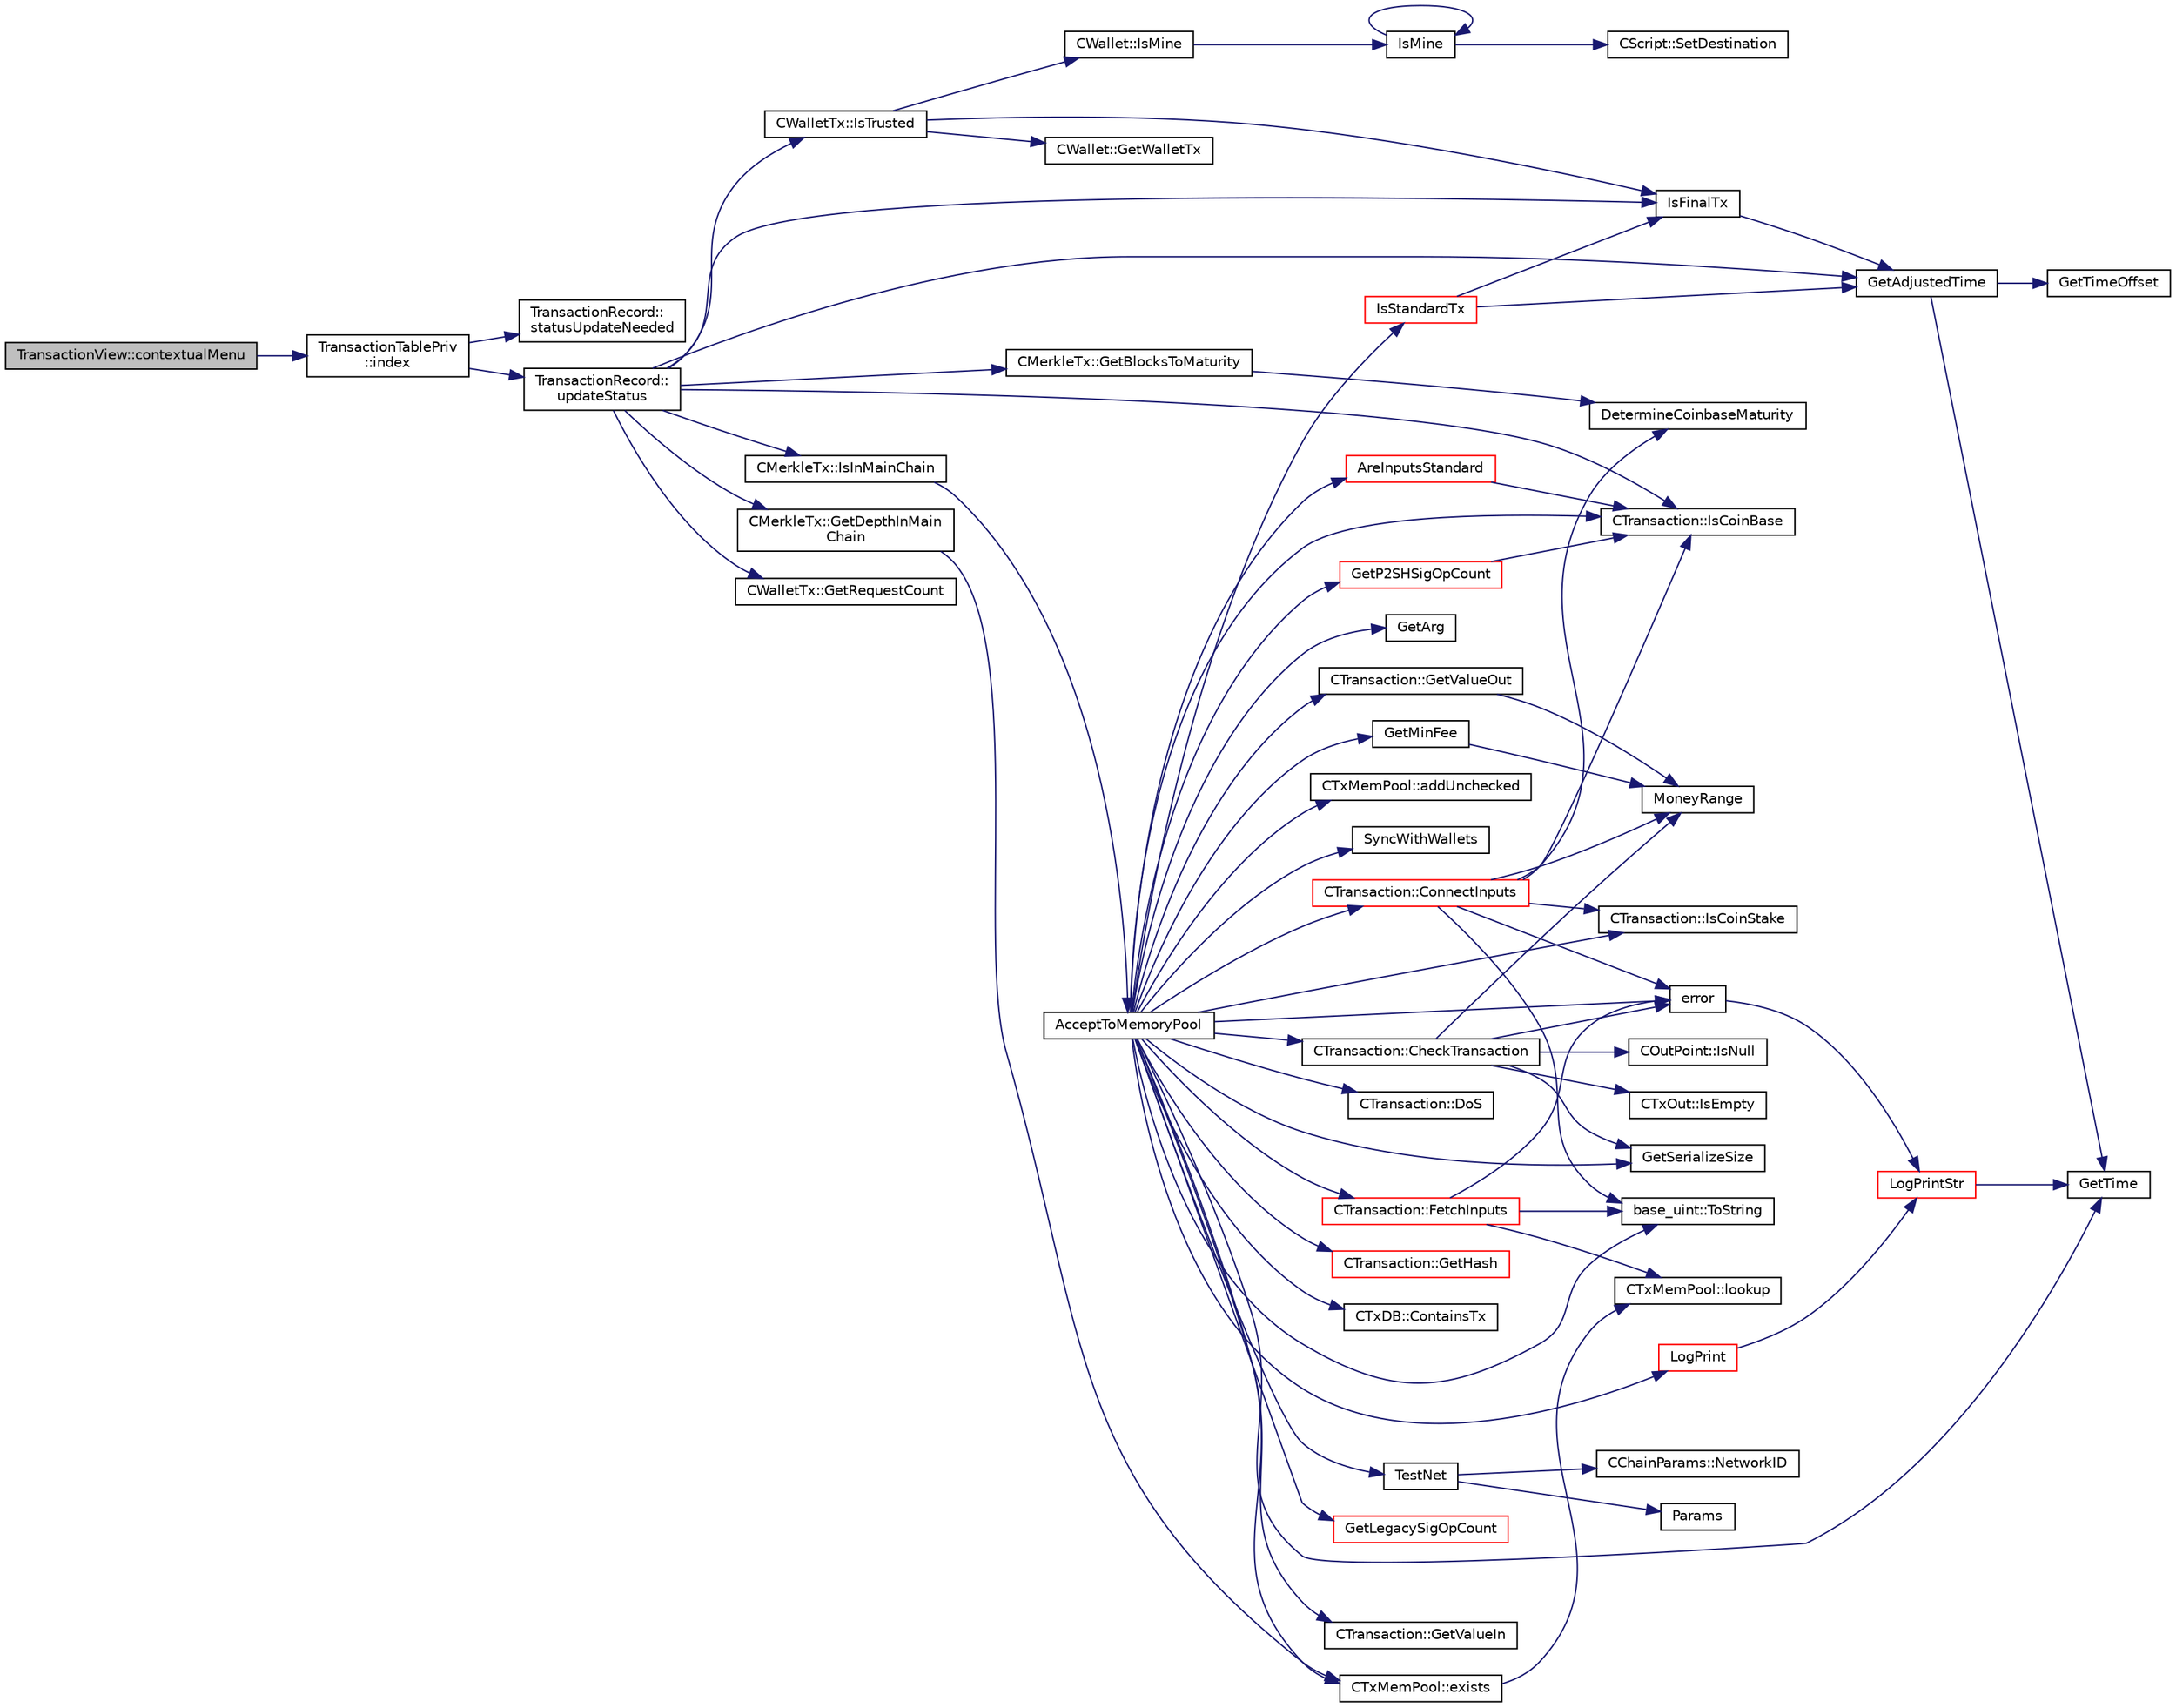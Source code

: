 digraph "TransactionView::contextualMenu"
{
  edge [fontname="Helvetica",fontsize="10",labelfontname="Helvetica",labelfontsize="10"];
  node [fontname="Helvetica",fontsize="10",shape=record];
  rankdir="LR";
  Node402 [label="TransactionView::contextualMenu",height=0.2,width=0.4,color="black", fillcolor="grey75", style="filled", fontcolor="black"];
  Node402 -> Node403 [color="midnightblue",fontsize="10",style="solid",fontname="Helvetica"];
  Node403 [label="TransactionTablePriv\l::index",height=0.2,width=0.4,color="black", fillcolor="white", style="filled",URL="$d2/ddb/class_transaction_table_priv.html#ac692aa6aa7820e80accc971c70e0fae5"];
  Node403 -> Node404 [color="midnightblue",fontsize="10",style="solid",fontname="Helvetica"];
  Node404 [label="TransactionRecord::\lstatusUpdateNeeded",height=0.2,width=0.4,color="black", fillcolor="white", style="filled",URL="$d1/da7/class_transaction_record.html#aaca6757b7b300151694021be6af18d11",tooltip="Return whether a status update is needed. "];
  Node403 -> Node405 [color="midnightblue",fontsize="10",style="solid",fontname="Helvetica"];
  Node405 [label="TransactionRecord::\lupdateStatus",height=0.2,width=0.4,color="black", fillcolor="white", style="filled",URL="$d1/da7/class_transaction_record.html#a9b643dd885a790ae511705a1446556be",tooltip="Update status from core wallet tx. "];
  Node405 -> Node406 [color="midnightblue",fontsize="10",style="solid",fontname="Helvetica"];
  Node406 [label="CTransaction::IsCoinBase",height=0.2,width=0.4,color="black", fillcolor="white", style="filled",URL="$df/d43/class_c_transaction.html#a96256e8ac1bf79ad9c057e48c41132dd"];
  Node405 -> Node407 [color="midnightblue",fontsize="10",style="solid",fontname="Helvetica"];
  Node407 [label="CWalletTx::IsTrusted",height=0.2,width=0.4,color="black", fillcolor="white", style="filled",URL="$d6/d53/class_c_wallet_tx.html#a71efb0d5b5def8ae00a1d74b8741bfcb"];
  Node407 -> Node408 [color="midnightblue",fontsize="10",style="solid",fontname="Helvetica"];
  Node408 [label="IsFinalTx",height=0.2,width=0.4,color="black", fillcolor="white", style="filled",URL="$df/d0a/main_8cpp.html#adc332cd7ac94e639bb4239618341be19"];
  Node408 -> Node409 [color="midnightblue",fontsize="10",style="solid",fontname="Helvetica"];
  Node409 [label="GetAdjustedTime",height=0.2,width=0.4,color="black", fillcolor="white", style="filled",URL="$df/d2d/util_8cpp.html#a09f81b9c7650f898cf3cf305b87547e6"];
  Node409 -> Node410 [color="midnightblue",fontsize="10",style="solid",fontname="Helvetica"];
  Node410 [label="GetTime",height=0.2,width=0.4,color="black", fillcolor="white", style="filled",URL="$df/d2d/util_8cpp.html#a46fac5fba8ba905b5f9acb364f5d8c6f"];
  Node409 -> Node411 [color="midnightblue",fontsize="10",style="solid",fontname="Helvetica"];
  Node411 [label="GetTimeOffset",height=0.2,width=0.4,color="black", fillcolor="white", style="filled",URL="$df/d2d/util_8cpp.html#a50ca5344c75631267633f15cfe5e983e"];
  Node407 -> Node412 [color="midnightblue",fontsize="10",style="solid",fontname="Helvetica"];
  Node412 [label="CWallet::GetWalletTx",height=0.2,width=0.4,color="black", fillcolor="white", style="filled",URL="$d2/de5/class_c_wallet.html#ac496716bb889a5934fa27398aeb2330a"];
  Node407 -> Node413 [color="midnightblue",fontsize="10",style="solid",fontname="Helvetica"];
  Node413 [label="CWallet::IsMine",height=0.2,width=0.4,color="black", fillcolor="white", style="filled",URL="$d2/de5/class_c_wallet.html#a4eada57edc1c443564b8cc9b853d955c"];
  Node413 -> Node414 [color="midnightblue",fontsize="10",style="solid",fontname="Helvetica"];
  Node414 [label="IsMine",height=0.2,width=0.4,color="black", fillcolor="white", style="filled",URL="$dd/d0f/script_8cpp.html#adc59cf67d903c1ba1ef225561b85bfce"];
  Node414 -> Node415 [color="midnightblue",fontsize="10",style="solid",fontname="Helvetica"];
  Node415 [label="CScript::SetDestination",height=0.2,width=0.4,color="black", fillcolor="white", style="filled",URL="$d9/d4b/class_c_script.html#ad1b5a9077241aa06116040c4f1b7c31e"];
  Node414 -> Node414 [color="midnightblue",fontsize="10",style="solid",fontname="Helvetica"];
  Node405 -> Node416 [color="midnightblue",fontsize="10",style="solid",fontname="Helvetica"];
  Node416 [label="CMerkleTx::GetBlocksToMaturity",height=0.2,width=0.4,color="black", fillcolor="white", style="filled",URL="$d1/dff/class_c_merkle_tx.html#a69ebd437f7b44169659c3527fe73b6ab"];
  Node416 -> Node417 [color="midnightblue",fontsize="10",style="solid",fontname="Helvetica"];
  Node417 [label="DetermineCoinbaseMaturity",height=0.2,width=0.4,color="black", fillcolor="white", style="filled",URL="$d1/d08/proofs_8cpp.html#a97478c8207cae73889a6b1fbbc3c67e3",tooltip="Determine Coinbase Maturity (generally not a good idea - done so to increase speed) ..."];
  Node405 -> Node418 [color="midnightblue",fontsize="10",style="solid",fontname="Helvetica"];
  Node418 [label="CMerkleTx::GetDepthInMain\lChain",height=0.2,width=0.4,color="black", fillcolor="white", style="filled",URL="$d1/dff/class_c_merkle_tx.html#a887a9f1a0b7fc64b43e42cec76b38ef9"];
  Node418 -> Node419 [color="midnightblue",fontsize="10",style="solid",fontname="Helvetica"];
  Node419 [label="CTxMemPool::exists",height=0.2,width=0.4,color="black", fillcolor="white", style="filled",URL="$db/d98/class_c_tx_mem_pool.html#a8b7a13b5289ab839d4460f41a7da9789"];
  Node419 -> Node420 [color="midnightblue",fontsize="10",style="solid",fontname="Helvetica"];
  Node420 [label="CTxMemPool::lookup",height=0.2,width=0.4,color="black", fillcolor="white", style="filled",URL="$db/d98/class_c_tx_mem_pool.html#ad6d9966cdeb4b6586f7186e709b4e77e"];
  Node405 -> Node408 [color="midnightblue",fontsize="10",style="solid",fontname="Helvetica"];
  Node405 -> Node421 [color="midnightblue",fontsize="10",style="solid",fontname="Helvetica"];
  Node421 [label="CMerkleTx::IsInMainChain",height=0.2,width=0.4,color="black", fillcolor="white", style="filled",URL="$d1/dff/class_c_merkle_tx.html#ad4b3623fabf1924dba2a7694e3418e1e"];
  Node421 -> Node422 [color="midnightblue",fontsize="10",style="solid",fontname="Helvetica"];
  Node422 [label="AcceptToMemoryPool",height=0.2,width=0.4,color="black", fillcolor="white", style="filled",URL="$d4/dbf/main_8h.html#addea0e425b693b4c1be712c3ead94568",tooltip="(try to) add transaction to memory pool "];
  Node422 -> Node423 [color="midnightblue",fontsize="10",style="solid",fontname="Helvetica"];
  Node423 [label="CTransaction::CheckTransaction",height=0.2,width=0.4,color="black", fillcolor="white", style="filled",URL="$df/d43/class_c_transaction.html#a2104329681e2749baeeaaf47c0af482d"];
  Node423 -> Node424 [color="midnightblue",fontsize="10",style="solid",fontname="Helvetica"];
  Node424 [label="error",height=0.2,width=0.4,color="black", fillcolor="white", style="filled",URL="$d8/d3c/util_8h.html#af8985880cf4ef26df0a5aa2ffcb76662"];
  Node424 -> Node425 [color="midnightblue",fontsize="10",style="solid",fontname="Helvetica"];
  Node425 [label="LogPrintStr",height=0.2,width=0.4,color="red", fillcolor="white", style="filled",URL="$d8/d3c/util_8h.html#afd4c3002b2797c0560adddb6af3ca1da"];
  Node425 -> Node410 [color="midnightblue",fontsize="10",style="solid",fontname="Helvetica"];
  Node423 -> Node433 [color="midnightblue",fontsize="10",style="solid",fontname="Helvetica"];
  Node433 [label="GetSerializeSize",height=0.2,width=0.4,color="black", fillcolor="white", style="filled",URL="$df/d9d/serialize_8h.html#a48239e478ae730373d1984fe304ca025"];
  Node423 -> Node434 [color="midnightblue",fontsize="10",style="solid",fontname="Helvetica"];
  Node434 [label="CTxOut::IsEmpty",height=0.2,width=0.4,color="black", fillcolor="white", style="filled",URL="$d2/db7/class_c_tx_out.html#ae5eab8e2d01f678135b8891645db6b78"];
  Node423 -> Node435 [color="midnightblue",fontsize="10",style="solid",fontname="Helvetica"];
  Node435 [label="MoneyRange",height=0.2,width=0.4,color="black", fillcolor="white", style="filled",URL="$dd/d2f/amount_8h.html#a12db56a9a1c931941f0943ecbb278aae"];
  Node423 -> Node436 [color="midnightblue",fontsize="10",style="solid",fontname="Helvetica"];
  Node436 [label="COutPoint::IsNull",height=0.2,width=0.4,color="black", fillcolor="white", style="filled",URL="$d5/d05/class_c_out_point.html#ae1516581fa2234556761f04af3a207a6"];
  Node422 -> Node424 [color="midnightblue",fontsize="10",style="solid",fontname="Helvetica"];
  Node422 -> Node406 [color="midnightblue",fontsize="10",style="solid",fontname="Helvetica"];
  Node422 -> Node437 [color="midnightblue",fontsize="10",style="solid",fontname="Helvetica"];
  Node437 [label="CTransaction::DoS",height=0.2,width=0.4,color="black", fillcolor="white", style="filled",URL="$df/d43/class_c_transaction.html#ae5f57b4b90e5a179bb359bdf72fba753"];
  Node422 -> Node438 [color="midnightblue",fontsize="10",style="solid",fontname="Helvetica"];
  Node438 [label="CTransaction::IsCoinStake",height=0.2,width=0.4,color="black", fillcolor="white", style="filled",URL="$df/d43/class_c_transaction.html#ace4278a41a296d40dcf5fb2b9cf007ec"];
  Node422 -> Node439 [color="midnightblue",fontsize="10",style="solid",fontname="Helvetica"];
  Node439 [label="TestNet",height=0.2,width=0.4,color="black", fillcolor="white", style="filled",URL="$d7/ddb/chainparams_8h.html#abc8c1af875107f5eac0f327bd3b8363d"];
  Node439 -> Node440 [color="midnightblue",fontsize="10",style="solid",fontname="Helvetica"];
  Node440 [label="Params",height=0.2,width=0.4,color="black", fillcolor="white", style="filled",URL="$d7/ddb/chainparams_8h.html#ace5c5b706d71a324a417dd2db394fd4a",tooltip="Return the currently selected parameters. "];
  Node439 -> Node429 [color="midnightblue",fontsize="10",style="solid",fontname="Helvetica"];
  Node429 [label="CChainParams::NetworkID",height=0.2,width=0.4,color="black", fillcolor="white", style="filled",URL="$d1/d4f/class_c_chain_params.html#a90dc493ec0c0325c98c3ac06eb99862b"];
  Node422 -> Node441 [color="midnightblue",fontsize="10",style="solid",fontname="Helvetica"];
  Node441 [label="IsStandardTx",height=0.2,width=0.4,color="red", fillcolor="white", style="filled",URL="$df/d0a/main_8cpp.html#acd163a09d0e4384ebe85dead57730dd7"];
  Node441 -> Node408 [color="midnightblue",fontsize="10",style="solid",fontname="Helvetica"];
  Node441 -> Node409 [color="midnightblue",fontsize="10",style="solid",fontname="Helvetica"];
  Node422 -> Node457 [color="midnightblue",fontsize="10",style="solid",fontname="Helvetica"];
  Node457 [label="CTransaction::GetHash",height=0.2,width=0.4,color="red", fillcolor="white", style="filled",URL="$df/d43/class_c_transaction.html#a0b46d80e82ca324e82c2ce3fc1492bfa"];
  Node422 -> Node419 [color="midnightblue",fontsize="10",style="solid",fontname="Helvetica"];
  Node422 -> Node460 [color="midnightblue",fontsize="10",style="solid",fontname="Helvetica"];
  Node460 [label="CTxDB::ContainsTx",height=0.2,width=0.4,color="black", fillcolor="white", style="filled",URL="$d9/d8d/class_c_tx_d_b.html#a09b87317101ed16b6ad99794279f4c2d"];
  Node422 -> Node461 [color="midnightblue",fontsize="10",style="solid",fontname="Helvetica"];
  Node461 [label="CTransaction::FetchInputs",height=0.2,width=0.4,color="red", fillcolor="white", style="filled",URL="$df/d43/class_c_transaction.html#a5a4967303d3b588a120687f3ed1f4b0a",tooltip="Fetch from memory and/or disk. "];
  Node461 -> Node424 [color="midnightblue",fontsize="10",style="solid",fontname="Helvetica"];
  Node461 -> Node463 [color="midnightblue",fontsize="10",style="solid",fontname="Helvetica"];
  Node463 [label="base_uint::ToString",height=0.2,width=0.4,color="black", fillcolor="white", style="filled",URL="$da/df7/classbase__uint.html#acccba4d9d51a0c36261718ca0cbb293b"];
  Node461 -> Node420 [color="midnightblue",fontsize="10",style="solid",fontname="Helvetica"];
  Node422 -> Node463 [color="midnightblue",fontsize="10",style="solid",fontname="Helvetica"];
  Node422 -> Node465 [color="midnightblue",fontsize="10",style="solid",fontname="Helvetica"];
  Node465 [label="AreInputsStandard",height=0.2,width=0.4,color="red", fillcolor="white", style="filled",URL="$df/d0a/main_8cpp.html#a29901e539b487e09c90ff90c7560bd9d",tooltip="Check for standard transaction types. "];
  Node465 -> Node406 [color="midnightblue",fontsize="10",style="solid",fontname="Helvetica"];
  Node422 -> Node529 [color="midnightblue",fontsize="10",style="solid",fontname="Helvetica"];
  Node529 [label="GetLegacySigOpCount",height=0.2,width=0.4,color="red", fillcolor="white", style="filled",URL="$df/d0a/main_8cpp.html#ad2eaf4f8542c12ea9ee1183609cc6d1a",tooltip="Count ECDSA signature operations the old-fashioned (pre-0.6) way. "];
  Node422 -> Node531 [color="midnightblue",fontsize="10",style="solid",fontname="Helvetica"];
  Node531 [label="GetP2SHSigOpCount",height=0.2,width=0.4,color="red", fillcolor="white", style="filled",URL="$df/d0a/main_8cpp.html#a519cfd439598a8bf64fe5503aa74cfcb",tooltip="Count ECDSA signature operations in pay-to-script-hash inputs. "];
  Node531 -> Node406 [color="midnightblue",fontsize="10",style="solid",fontname="Helvetica"];
  Node422 -> Node542 [color="midnightblue",fontsize="10",style="solid",fontname="Helvetica"];
  Node542 [label="CTransaction::GetValueIn",height=0.2,width=0.4,color="black", fillcolor="white", style="filled",URL="$df/d43/class_c_transaction.html#a50051cce0d44bc4ea2018625101dc1b6",tooltip="Amount of ions coming in to this transaction Note that lightweight clients may not know anything besi..."];
  Node422 -> Node543 [color="midnightblue",fontsize="10",style="solid",fontname="Helvetica"];
  Node543 [label="CTransaction::GetValueOut",height=0.2,width=0.4,color="black", fillcolor="white", style="filled",URL="$df/d43/class_c_transaction.html#a9ce7d94c68adb37627d82669b83a7c59",tooltip="Amount of ions spent by this transaction. "];
  Node543 -> Node435 [color="midnightblue",fontsize="10",style="solid",fontname="Helvetica"];
  Node422 -> Node433 [color="midnightblue",fontsize="10",style="solid",fontname="Helvetica"];
  Node422 -> Node544 [color="midnightblue",fontsize="10",style="solid",fontname="Helvetica"];
  Node544 [label="GetMinFee",height=0.2,width=0.4,color="black", fillcolor="white", style="filled",URL="$df/d0a/main_8cpp.html#a95215e52b78d3270b416dc7b83a306fe"];
  Node544 -> Node435 [color="midnightblue",fontsize="10",style="solid",fontname="Helvetica"];
  Node422 -> Node410 [color="midnightblue",fontsize="10",style="solid",fontname="Helvetica"];
  Node422 -> Node524 [color="midnightblue",fontsize="10",style="solid",fontname="Helvetica"];
  Node524 [label="GetArg",height=0.2,width=0.4,color="black", fillcolor="white", style="filled",URL="$df/d2d/util_8cpp.html#a24f685720bf40370e5bd2a192ad50cd8",tooltip="Return string argument or default value. "];
  Node422 -> Node527 [color="midnightblue",fontsize="10",style="solid",fontname="Helvetica"];
  Node527 [label="LogPrint",height=0.2,width=0.4,color="red", fillcolor="white", style="filled",URL="$d8/d3c/util_8h.html#aab1f837a2366f424bdc996fdf6352171"];
  Node527 -> Node425 [color="midnightblue",fontsize="10",style="solid",fontname="Helvetica"];
  Node422 -> Node545 [color="midnightblue",fontsize="10",style="solid",fontname="Helvetica"];
  Node545 [label="CTransaction::ConnectInputs",height=0.2,width=0.4,color="red", fillcolor="white", style="filled",URL="$df/d43/class_c_transaction.html#aaab6c4ba493c918e29fd383043dcaae7",tooltip="Sanity check previous transactions, then, if all checks succeed, mark them as spent by this transacti..."];
  Node545 -> Node424 [color="midnightblue",fontsize="10",style="solid",fontname="Helvetica"];
  Node545 -> Node463 [color="midnightblue",fontsize="10",style="solid",fontname="Helvetica"];
  Node545 -> Node406 [color="midnightblue",fontsize="10",style="solid",fontname="Helvetica"];
  Node545 -> Node438 [color="midnightblue",fontsize="10",style="solid",fontname="Helvetica"];
  Node545 -> Node417 [color="midnightblue",fontsize="10",style="solid",fontname="Helvetica"];
  Node545 -> Node435 [color="midnightblue",fontsize="10",style="solid",fontname="Helvetica"];
  Node422 -> Node550 [color="midnightblue",fontsize="10",style="solid",fontname="Helvetica"];
  Node550 [label="CTxMemPool::addUnchecked",height=0.2,width=0.4,color="black", fillcolor="white", style="filled",URL="$db/d98/class_c_tx_mem_pool.html#a1203ac5cf3bdb88af4922705afad555d"];
  Node422 -> Node551 [color="midnightblue",fontsize="10",style="solid",fontname="Helvetica"];
  Node551 [label="SyncWithWallets",height=0.2,width=0.4,color="black", fillcolor="white", style="filled",URL="$df/d0a/main_8cpp.html#ac79dd0809b8f21bd8d861dfcfc4a7fb3",tooltip="Push an updated transaction to all registered wallets. "];
  Node405 -> Node409 [color="midnightblue",fontsize="10",style="solid",fontname="Helvetica"];
  Node405 -> Node552 [color="midnightblue",fontsize="10",style="solid",fontname="Helvetica"];
  Node552 [label="CWalletTx::GetRequestCount",height=0.2,width=0.4,color="black", fillcolor="white", style="filled",URL="$d6/d53/class_c_wallet_tx.html#afd3ca5b54d33038a06189f3f27a97910"];
}

